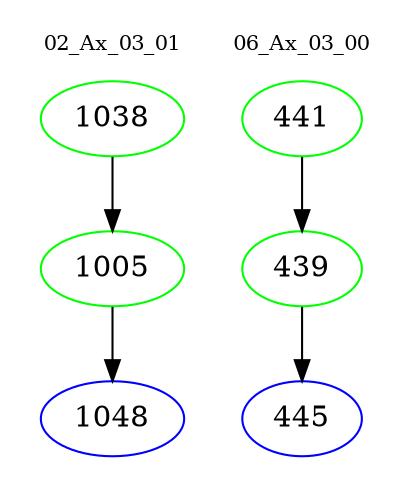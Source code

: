 digraph{
subgraph cluster_0 {
color = white
label = "02_Ax_03_01";
fontsize=10;
T0_1038 [label="1038", color="green"]
T0_1038 -> T0_1005 [color="black"]
T0_1005 [label="1005", color="green"]
T0_1005 -> T0_1048 [color="black"]
T0_1048 [label="1048", color="blue"]
}
subgraph cluster_1 {
color = white
label = "06_Ax_03_00";
fontsize=10;
T1_441 [label="441", color="green"]
T1_441 -> T1_439 [color="black"]
T1_439 [label="439", color="green"]
T1_439 -> T1_445 [color="black"]
T1_445 [label="445", color="blue"]
}
}
